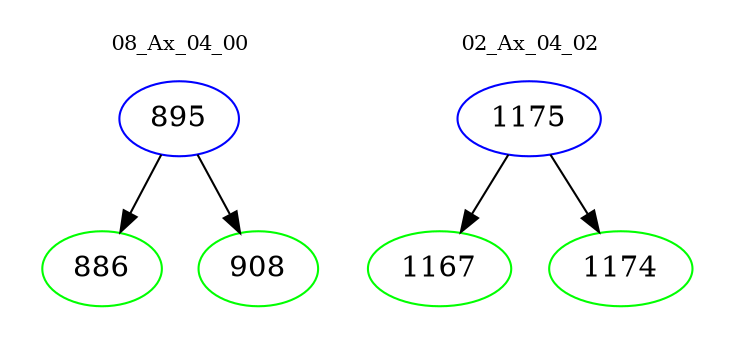 digraph{
subgraph cluster_0 {
color = white
label = "08_Ax_04_00";
fontsize=10;
T0_895 [label="895", color="blue"]
T0_895 -> T0_886 [color="black"]
T0_886 [label="886", color="green"]
T0_895 -> T0_908 [color="black"]
T0_908 [label="908", color="green"]
}
subgraph cluster_1 {
color = white
label = "02_Ax_04_02";
fontsize=10;
T1_1175 [label="1175", color="blue"]
T1_1175 -> T1_1167 [color="black"]
T1_1167 [label="1167", color="green"]
T1_1175 -> T1_1174 [color="black"]
T1_1174 [label="1174", color="green"]
}
}
